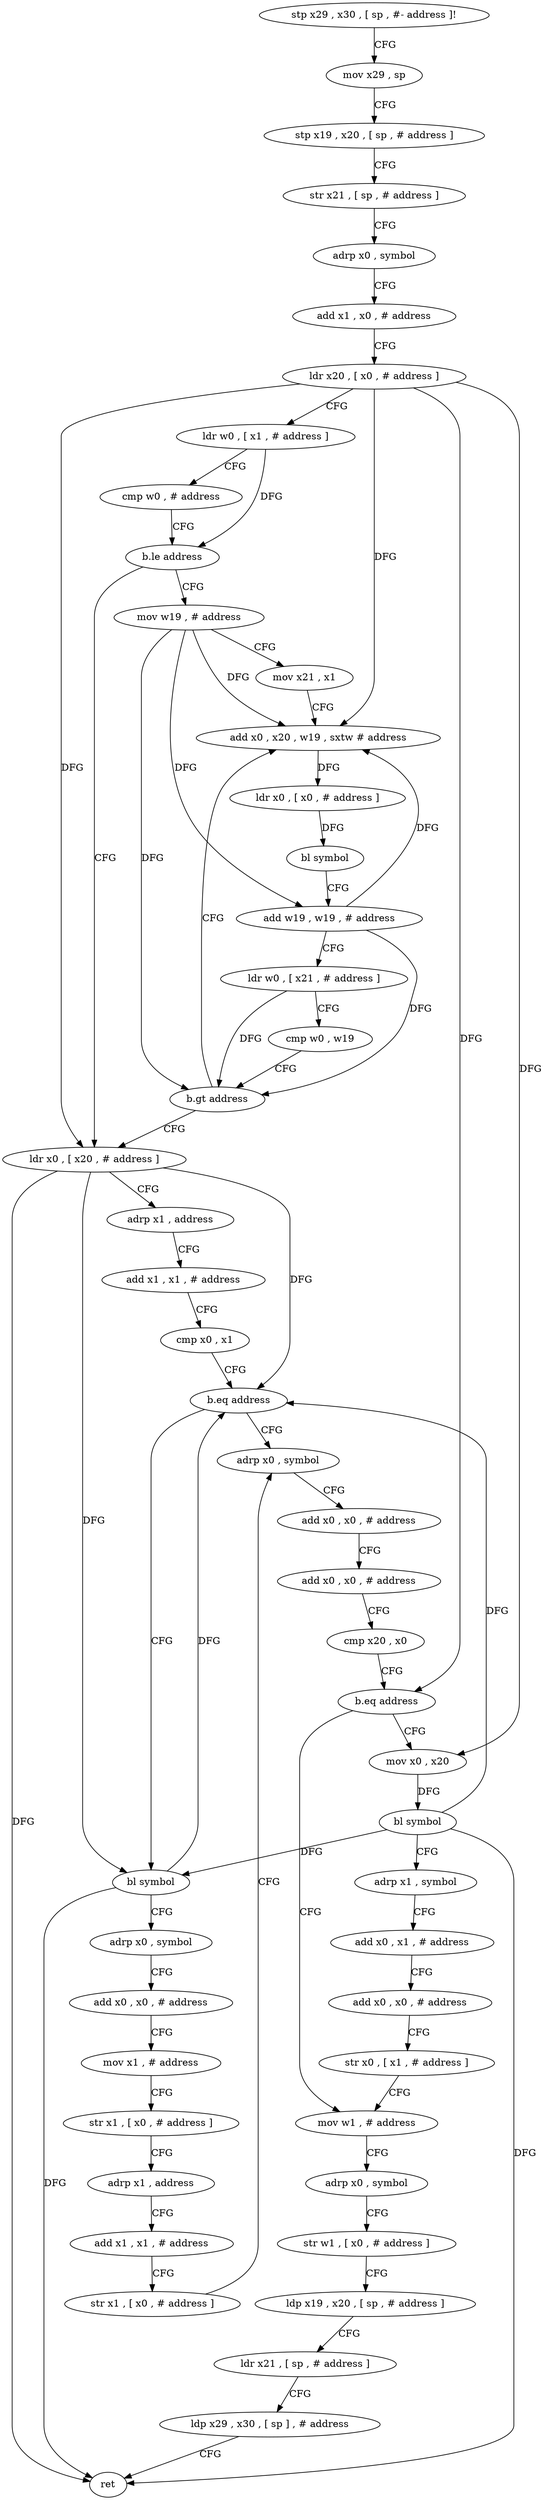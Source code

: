 digraph "func" {
"4317808" [label = "stp x29 , x30 , [ sp , #- address ]!" ]
"4317812" [label = "mov x29 , sp" ]
"4317816" [label = "stp x19 , x20 , [ sp , # address ]" ]
"4317820" [label = "str x21 , [ sp , # address ]" ]
"4317824" [label = "adrp x0 , symbol" ]
"4317828" [label = "add x1 , x0 , # address" ]
"4317832" [label = "ldr x20 , [ x0 , # address ]" ]
"4317836" [label = "ldr w0 , [ x1 , # address ]" ]
"4317840" [label = "cmp w0 , # address" ]
"4317844" [label = "b.le address" ]
"4317884" [label = "ldr x0 , [ x20 , # address ]" ]
"4317848" [label = "mov w19 , # address" ]
"4317888" [label = "adrp x1 , address" ]
"4317892" [label = "add x1 , x1 , # address" ]
"4317896" [label = "cmp x0 , x1" ]
"4317900" [label = "b.eq address" ]
"4317936" [label = "adrp x0 , symbol" ]
"4317904" [label = "bl symbol" ]
"4317852" [label = "mov x21 , x1" ]
"4317856" [label = "add x0 , x20 , w19 , sxtw # address" ]
"4317940" [label = "add x0 , x0 , # address" ]
"4317944" [label = "add x0 , x0 , # address" ]
"4317948" [label = "cmp x20 , x0" ]
"4317952" [label = "b.eq address" ]
"4317980" [label = "mov w1 , # address" ]
"4317956" [label = "mov x0 , x20" ]
"4317908" [label = "adrp x0 , symbol" ]
"4317912" [label = "add x0 , x0 , # address" ]
"4317916" [label = "mov x1 , # address" ]
"4317920" [label = "str x1 , [ x0 , # address ]" ]
"4317924" [label = "adrp x1 , address" ]
"4317928" [label = "add x1 , x1 , # address" ]
"4317932" [label = "str x1 , [ x0 , # address ]" ]
"4317860" [label = "ldr x0 , [ x0 , # address ]" ]
"4317864" [label = "bl symbol" ]
"4317868" [label = "add w19 , w19 , # address" ]
"4317872" [label = "ldr w0 , [ x21 , # address ]" ]
"4317876" [label = "cmp w0 , w19" ]
"4317880" [label = "b.gt address" ]
"4317984" [label = "adrp x0 , symbol" ]
"4317988" [label = "str w1 , [ x0 , # address ]" ]
"4317992" [label = "ldp x19 , x20 , [ sp , # address ]" ]
"4317996" [label = "ldr x21 , [ sp , # address ]" ]
"4318000" [label = "ldp x29 , x30 , [ sp ] , # address" ]
"4318004" [label = "ret" ]
"4317960" [label = "bl symbol" ]
"4317964" [label = "adrp x1 , symbol" ]
"4317968" [label = "add x0 , x1 , # address" ]
"4317972" [label = "add x0 , x0 , # address" ]
"4317976" [label = "str x0 , [ x1 , # address ]" ]
"4317808" -> "4317812" [ label = "CFG" ]
"4317812" -> "4317816" [ label = "CFG" ]
"4317816" -> "4317820" [ label = "CFG" ]
"4317820" -> "4317824" [ label = "CFG" ]
"4317824" -> "4317828" [ label = "CFG" ]
"4317828" -> "4317832" [ label = "CFG" ]
"4317832" -> "4317836" [ label = "CFG" ]
"4317832" -> "4317884" [ label = "DFG" ]
"4317832" -> "4317952" [ label = "DFG" ]
"4317832" -> "4317856" [ label = "DFG" ]
"4317832" -> "4317956" [ label = "DFG" ]
"4317836" -> "4317840" [ label = "CFG" ]
"4317836" -> "4317844" [ label = "DFG" ]
"4317840" -> "4317844" [ label = "CFG" ]
"4317844" -> "4317884" [ label = "CFG" ]
"4317844" -> "4317848" [ label = "CFG" ]
"4317884" -> "4317888" [ label = "CFG" ]
"4317884" -> "4317900" [ label = "DFG" ]
"4317884" -> "4317904" [ label = "DFG" ]
"4317884" -> "4318004" [ label = "DFG" ]
"4317848" -> "4317852" [ label = "CFG" ]
"4317848" -> "4317856" [ label = "DFG" ]
"4317848" -> "4317868" [ label = "DFG" ]
"4317848" -> "4317880" [ label = "DFG" ]
"4317888" -> "4317892" [ label = "CFG" ]
"4317892" -> "4317896" [ label = "CFG" ]
"4317896" -> "4317900" [ label = "CFG" ]
"4317900" -> "4317936" [ label = "CFG" ]
"4317900" -> "4317904" [ label = "CFG" ]
"4317936" -> "4317940" [ label = "CFG" ]
"4317904" -> "4317908" [ label = "CFG" ]
"4317904" -> "4317900" [ label = "DFG" ]
"4317904" -> "4318004" [ label = "DFG" ]
"4317852" -> "4317856" [ label = "CFG" ]
"4317856" -> "4317860" [ label = "DFG" ]
"4317940" -> "4317944" [ label = "CFG" ]
"4317944" -> "4317948" [ label = "CFG" ]
"4317948" -> "4317952" [ label = "CFG" ]
"4317952" -> "4317980" [ label = "CFG" ]
"4317952" -> "4317956" [ label = "CFG" ]
"4317980" -> "4317984" [ label = "CFG" ]
"4317956" -> "4317960" [ label = "DFG" ]
"4317908" -> "4317912" [ label = "CFG" ]
"4317912" -> "4317916" [ label = "CFG" ]
"4317916" -> "4317920" [ label = "CFG" ]
"4317920" -> "4317924" [ label = "CFG" ]
"4317924" -> "4317928" [ label = "CFG" ]
"4317928" -> "4317932" [ label = "CFG" ]
"4317932" -> "4317936" [ label = "CFG" ]
"4317860" -> "4317864" [ label = "DFG" ]
"4317864" -> "4317868" [ label = "CFG" ]
"4317868" -> "4317872" [ label = "CFG" ]
"4317868" -> "4317856" [ label = "DFG" ]
"4317868" -> "4317880" [ label = "DFG" ]
"4317872" -> "4317876" [ label = "CFG" ]
"4317872" -> "4317880" [ label = "DFG" ]
"4317876" -> "4317880" [ label = "CFG" ]
"4317880" -> "4317856" [ label = "CFG" ]
"4317880" -> "4317884" [ label = "CFG" ]
"4317984" -> "4317988" [ label = "CFG" ]
"4317988" -> "4317992" [ label = "CFG" ]
"4317992" -> "4317996" [ label = "CFG" ]
"4317996" -> "4318000" [ label = "CFG" ]
"4318000" -> "4318004" [ label = "CFG" ]
"4317960" -> "4317964" [ label = "CFG" ]
"4317960" -> "4317900" [ label = "DFG" ]
"4317960" -> "4317904" [ label = "DFG" ]
"4317960" -> "4318004" [ label = "DFG" ]
"4317964" -> "4317968" [ label = "CFG" ]
"4317968" -> "4317972" [ label = "CFG" ]
"4317972" -> "4317976" [ label = "CFG" ]
"4317976" -> "4317980" [ label = "CFG" ]
}
